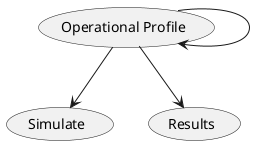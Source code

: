 @startuml
(Operational Profile)-->(Simulate)
(Operational Profile)-->(Results)
(Operational Profile)-->(Operational Profile)
@enduml